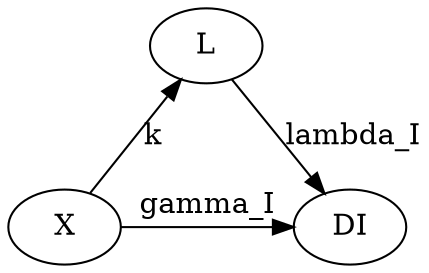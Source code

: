 digraph {
  L -> DI [label = "lambda_I" ];
  X -> L [label = "k" ];
  X -> DI [label = "gamma_I" ];
  {rank=same; X; DI};
}
